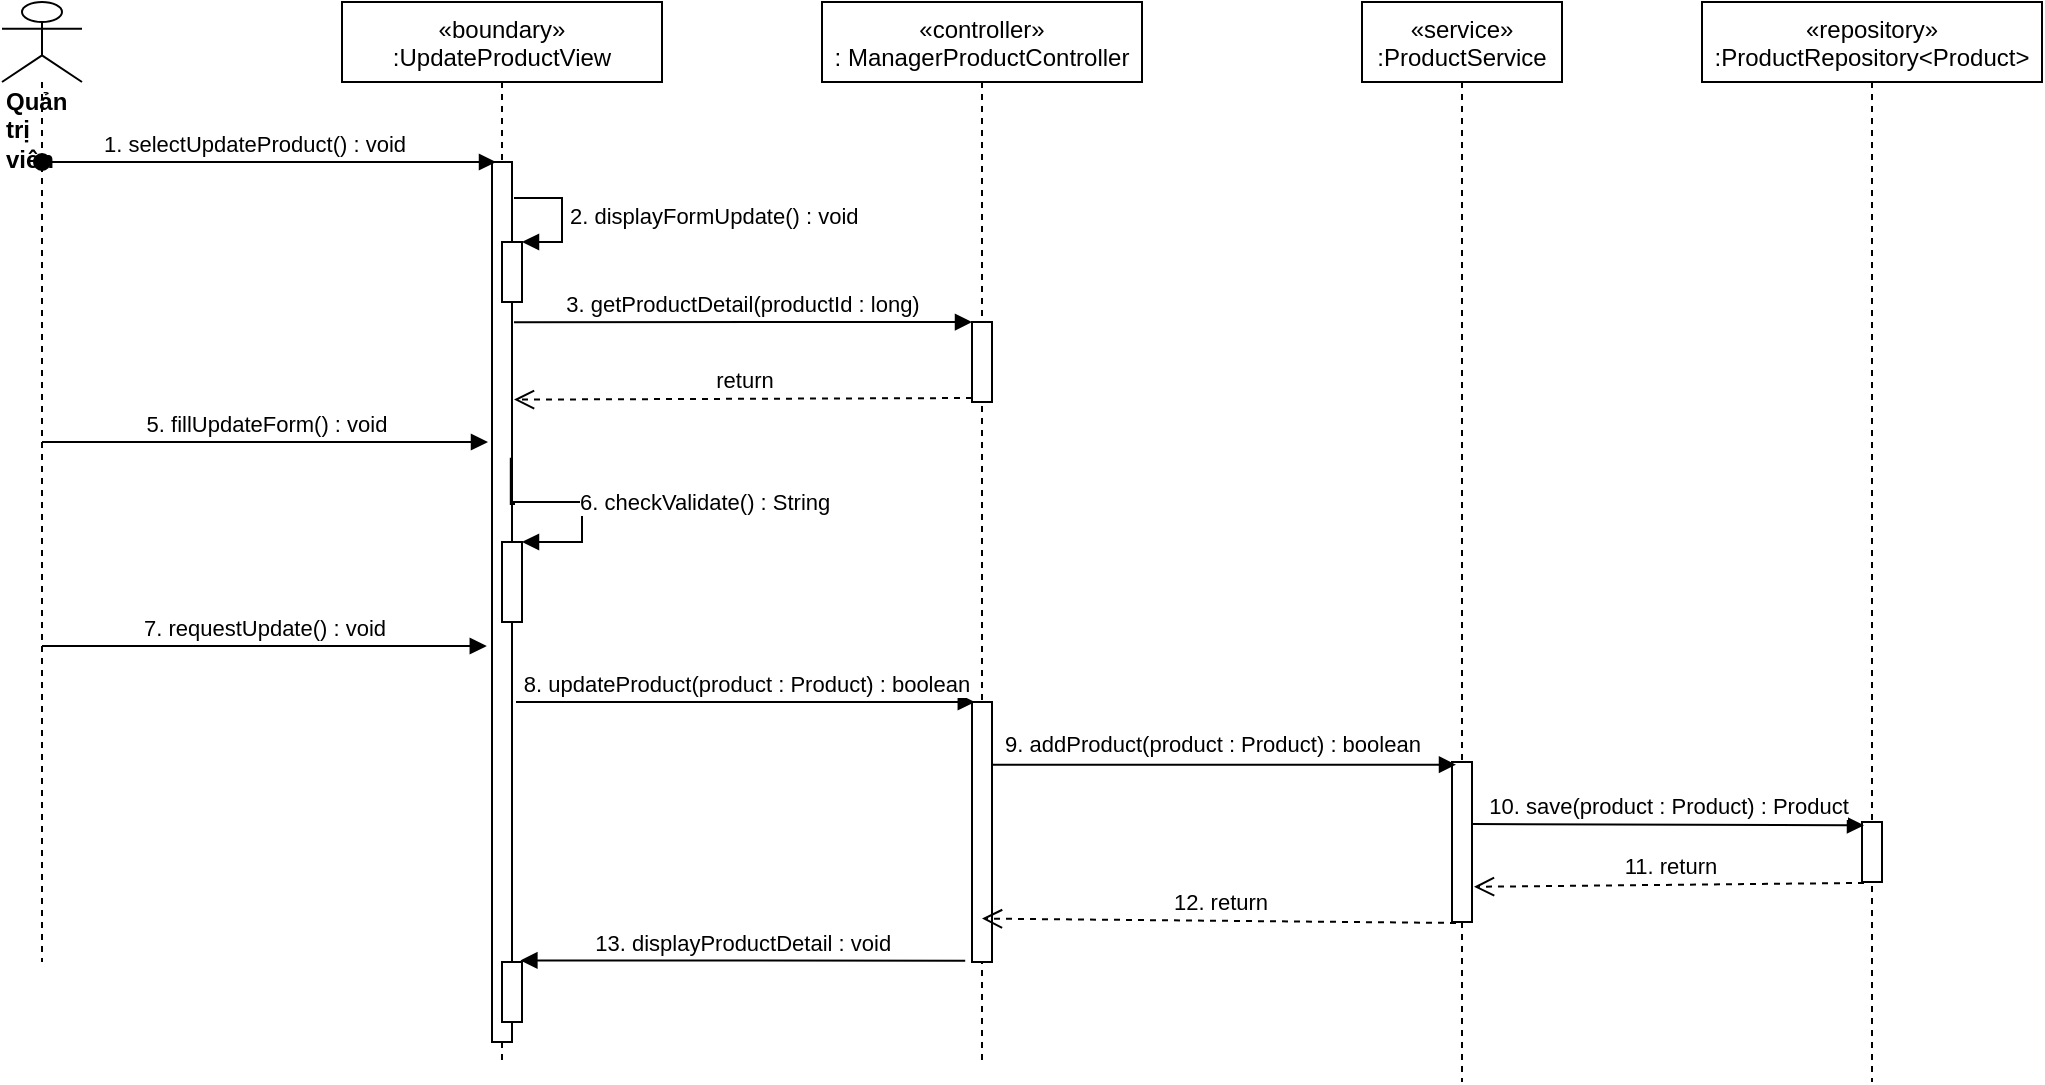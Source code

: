 <mxfile version="14.6.13" type="device"><diagram id="kgpKYQtTHZ0yAKxKKP6v" name="Page-1"><mxGraphModel dx="1108" dy="425" grid="1" gridSize="10" guides="1" tooltips="1" connect="1" arrows="1" fold="1" page="1" pageScale="1" pageWidth="850" pageHeight="1100" math="0" shadow="0"><root><mxCell id="0"/><mxCell id="1" parent="0"/><mxCell id="izOkMD0IfcbqoDiLCpiZ-1" value="«boundary»&#10;:UpdateProductView" style="shape=umlLifeline;perimeter=lifelinePerimeter;container=1;collapsible=0;recursiveResize=0;rounded=0;shadow=0;strokeWidth=1;" parent="1" vertex="1"><mxGeometry x="460" y="80" width="160" height="530" as="geometry"/></mxCell><mxCell id="izOkMD0IfcbqoDiLCpiZ-2" value="" style="points=[];perimeter=orthogonalPerimeter;rounded=0;shadow=0;strokeWidth=1;" parent="izOkMD0IfcbqoDiLCpiZ-1" vertex="1"><mxGeometry x="75" y="80" width="10" height="440" as="geometry"/></mxCell><mxCell id="izOkMD0IfcbqoDiLCpiZ-29" value="" style="html=1;points=[];perimeter=orthogonalPerimeter;" parent="izOkMD0IfcbqoDiLCpiZ-1" vertex="1"><mxGeometry x="80" y="270" width="10" height="40" as="geometry"/></mxCell><mxCell id="izOkMD0IfcbqoDiLCpiZ-30" value="6. checkValidate() : String" style="edgeStyle=orthogonalEdgeStyle;html=1;align=left;spacingLeft=2;endArrow=block;rounded=0;entryX=1;entryY=0;exitX=0.94;exitY=0.336;exitDx=0;exitDy=0;exitPerimeter=0;" parent="izOkMD0IfcbqoDiLCpiZ-1" source="izOkMD0IfcbqoDiLCpiZ-2" target="izOkMD0IfcbqoDiLCpiZ-29" edge="1"><mxGeometry relative="1" as="geometry"><mxPoint x="90" y="250" as="sourcePoint"/><Array as="points"><mxPoint x="86" y="251"/><mxPoint x="86" y="250"/><mxPoint x="120" y="250"/><mxPoint x="120" y="270"/></Array></mxGeometry></mxCell><mxCell id="izOkMD0IfcbqoDiLCpiZ-3" value="«controller»&#10;: ManagerProductController" style="shape=umlLifeline;perimeter=lifelinePerimeter;container=1;collapsible=0;recursiveResize=0;rounded=0;shadow=0;strokeWidth=1;" parent="1" vertex="1"><mxGeometry x="700" y="80" width="160" height="530" as="geometry"/></mxCell><mxCell id="izOkMD0IfcbqoDiLCpiZ-26" value="" style="html=1;points=[];perimeter=orthogonalPerimeter;" parent="izOkMD0IfcbqoDiLCpiZ-3" vertex="1"><mxGeometry x="75" y="160" width="10" height="40" as="geometry"/></mxCell><mxCell id="izOkMD0IfcbqoDiLCpiZ-23" value="" style="points=[];perimeter=orthogonalPerimeter;rounded=0;shadow=0;strokeWidth=1;" parent="izOkMD0IfcbqoDiLCpiZ-3" vertex="1"><mxGeometry x="75" y="350" width="10" height="130" as="geometry"/></mxCell><mxCell id="izOkMD0IfcbqoDiLCpiZ-4" value="&lt;div&gt;&lt;b&gt;Quản trị viên&lt;/b&gt;&lt;/div&gt;" style="shape=umlLifeline;participant=umlActor;perimeter=lifelinePerimeter;whiteSpace=wrap;html=1;container=1;collapsible=0;recursiveResize=0;verticalAlign=top;spacingTop=36;outlineConnect=0;align=left;size=40;" parent="1" vertex="1"><mxGeometry x="290" y="80" width="40" height="480" as="geometry"/></mxCell><mxCell id="izOkMD0IfcbqoDiLCpiZ-5" value="1. selectUpdateProduct() : void" style="verticalAlign=bottom;startArrow=oval;endArrow=block;startSize=8;shadow=0;strokeWidth=1;entryX=0.2;entryY=0;entryDx=0;entryDy=0;entryPerimeter=0;" parent="1" source="izOkMD0IfcbqoDiLCpiZ-4" target="izOkMD0IfcbqoDiLCpiZ-2" edge="1"><mxGeometry x="-0.06" relative="1" as="geometry"><mxPoint x="100" y="170" as="sourcePoint"/><mxPoint as="offset"/><mxPoint x="295.4" y="160.48" as="targetPoint"/></mxGeometry></mxCell><mxCell id="izOkMD0IfcbqoDiLCpiZ-6" value="«service»&#10;:ProductService" style="shape=umlLifeline;perimeter=lifelinePerimeter;container=1;collapsible=0;recursiveResize=0;rounded=0;shadow=0;strokeWidth=1;" parent="1" vertex="1"><mxGeometry x="970" y="80" width="100" height="540" as="geometry"/></mxCell><mxCell id="izOkMD0IfcbqoDiLCpiZ-7" value="" style="points=[];perimeter=orthogonalPerimeter;rounded=0;shadow=0;strokeWidth=1;" parent="izOkMD0IfcbqoDiLCpiZ-6" vertex="1"><mxGeometry x="45" y="380" width="10" height="80" as="geometry"/></mxCell><mxCell id="izOkMD0IfcbqoDiLCpiZ-8" value="" style="html=1;verticalAlign=bottom;endArrow=block;entryX=0.2;entryY=0.017;entryDx=0;entryDy=0;entryPerimeter=0;" parent="1" source="izOkMD0IfcbqoDiLCpiZ-23" target="izOkMD0IfcbqoDiLCpiZ-7" edge="1"><mxGeometry width="80" relative="1" as="geometry"><mxPoint x="609" y="221.68" as="sourcePoint"/><mxPoint x="770" y="222" as="targetPoint"/></mxGeometry></mxCell><mxCell id="izOkMD0IfcbqoDiLCpiZ-9" value="9. addProduct(product : Product) : boolean" style="edgeLabel;html=1;align=center;verticalAlign=middle;resizable=0;points=[];" parent="izOkMD0IfcbqoDiLCpiZ-8" vertex="1" connectable="0"><mxGeometry x="-0.077" y="4" relative="1" as="geometry"><mxPoint x="3" y="-7" as="offset"/></mxGeometry></mxCell><mxCell id="izOkMD0IfcbqoDiLCpiZ-10" value="12. return" style="html=1;verticalAlign=bottom;endArrow=open;dashed=1;endSize=8;exitX=0.2;exitY=1.006;exitDx=0;exitDy=0;exitPerimeter=0;entryX=0.5;entryY=0.833;entryDx=0;entryDy=0;entryPerimeter=0;" parent="1" source="izOkMD0IfcbqoDiLCpiZ-7" target="izOkMD0IfcbqoDiLCpiZ-23" edge="1"><mxGeometry relative="1" as="geometry"><mxPoint x="845" y="261.015" as="sourcePoint"/><mxPoint x="790" y="540" as="targetPoint"/></mxGeometry></mxCell><mxCell id="izOkMD0IfcbqoDiLCpiZ-11" value="13. displayProductDetail : void" style="verticalAlign=bottom;endArrow=block;shadow=0;strokeWidth=1;exitX=-0.34;exitY=0.995;exitDx=0;exitDy=0;exitPerimeter=0;entryX=0.92;entryY=-0.027;entryDx=0;entryDy=0;entryPerimeter=0;" parent="1" source="izOkMD0IfcbqoDiLCpiZ-23" target="izOkMD0IfcbqoDiLCpiZ-25" edge="1"><mxGeometry relative="1" as="geometry"><mxPoint x="550" y="319" as="sourcePoint"/><mxPoint x="560" y="559" as="targetPoint"/></mxGeometry></mxCell><mxCell id="izOkMD0IfcbqoDiLCpiZ-12" value="«repository»&#10;:ProductRepository&lt;Product&gt;" style="shape=umlLifeline;perimeter=lifelinePerimeter;container=1;collapsible=0;recursiveResize=0;rounded=0;shadow=0;strokeWidth=1;" parent="1" vertex="1"><mxGeometry x="1140" y="80" width="170" height="540" as="geometry"/></mxCell><mxCell id="izOkMD0IfcbqoDiLCpiZ-13" value="" style="points=[];perimeter=orthogonalPerimeter;rounded=0;shadow=0;strokeWidth=1;" parent="izOkMD0IfcbqoDiLCpiZ-12" vertex="1"><mxGeometry x="80" y="410" width="10" height="30" as="geometry"/></mxCell><mxCell id="izOkMD0IfcbqoDiLCpiZ-14" value="10. save(product : Product) : Product" style="html=1;verticalAlign=bottom;endArrow=block;entryX=0.1;entryY=0.055;entryDx=0;entryDy=0;entryPerimeter=0;exitX=1;exitY=0.388;exitDx=0;exitDy=0;exitPerimeter=0;" parent="1" target="izOkMD0IfcbqoDiLCpiZ-13" edge="1" source="izOkMD0IfcbqoDiLCpiZ-7"><mxGeometry width="80" relative="1" as="geometry"><mxPoint x="1044" y="492" as="sourcePoint"/><mxPoint x="1010" y="239" as="targetPoint"/></mxGeometry></mxCell><mxCell id="izOkMD0IfcbqoDiLCpiZ-15" value="11. return" style="html=1;verticalAlign=bottom;endArrow=open;dashed=1;endSize=8;exitX=0.1;exitY=1.015;exitDx=0;exitDy=0;exitPerimeter=0;entryX=1.1;entryY=0.78;entryDx=0;entryDy=0;entryPerimeter=0;" parent="1" source="izOkMD0IfcbqoDiLCpiZ-13" target="izOkMD0IfcbqoDiLCpiZ-7" edge="1"><mxGeometry relative="1" as="geometry"><mxPoint x="790" y="300" as="sourcePoint"/><mxPoint x="1080" y="520" as="targetPoint"/></mxGeometry></mxCell><mxCell id="izOkMD0IfcbqoDiLCpiZ-22" value="5. fillUpdateForm() : void" style="html=1;verticalAlign=bottom;endArrow=block;" parent="1" source="izOkMD0IfcbqoDiLCpiZ-4" edge="1"><mxGeometry width="80" relative="1" as="geometry"><mxPoint x="380" y="270" as="sourcePoint"/><mxPoint x="533" y="300" as="targetPoint"/></mxGeometry></mxCell><mxCell id="izOkMD0IfcbqoDiLCpiZ-24" value="8. updateProduct(product : Product) : boolean" style="html=1;verticalAlign=bottom;endArrow=block;entryX=0.14;entryY=0;entryDx=0;entryDy=0;entryPerimeter=0;" parent="1" target="izOkMD0IfcbqoDiLCpiZ-23" edge="1"><mxGeometry width="80" relative="1" as="geometry"><mxPoint x="547" y="430" as="sourcePoint"/><mxPoint x="700" y="370" as="targetPoint"/></mxGeometry></mxCell><mxCell id="izOkMD0IfcbqoDiLCpiZ-25" value="" style="html=1;points=[];perimeter=orthogonalPerimeter;" parent="1" vertex="1"><mxGeometry x="540" y="560" width="10" height="30" as="geometry"/></mxCell><mxCell id="izOkMD0IfcbqoDiLCpiZ-27" value="3. getProductDetail(productId : long)" style="html=1;verticalAlign=bottom;endArrow=block;entryX=0;entryY=0;exitX=1.1;exitY=0.182;exitDx=0;exitDy=0;exitPerimeter=0;" parent="1" source="izOkMD0IfcbqoDiLCpiZ-2" target="izOkMD0IfcbqoDiLCpiZ-26" edge="1"><mxGeometry relative="1" as="geometry"><mxPoint x="665" y="230" as="sourcePoint"/></mxGeometry></mxCell><mxCell id="izOkMD0IfcbqoDiLCpiZ-28" value="return" style="html=1;verticalAlign=bottom;endArrow=open;dashed=1;endSize=8;exitX=0;exitY=0.95;entryX=1.1;entryY=0.27;entryDx=0;entryDy=0;entryPerimeter=0;" parent="1" source="izOkMD0IfcbqoDiLCpiZ-26" target="izOkMD0IfcbqoDiLCpiZ-2" edge="1"><mxGeometry relative="1" as="geometry"><mxPoint x="560" y="268" as="targetPoint"/></mxGeometry></mxCell><mxCell id="izOkMD0IfcbqoDiLCpiZ-31" value="7. requestUpdate() : void" style="html=1;verticalAlign=bottom;endArrow=block;entryX=-0.26;entryY=0.55;entryDx=0;entryDy=0;entryPerimeter=0;" parent="1" source="izOkMD0IfcbqoDiLCpiZ-4" target="izOkMD0IfcbqoDiLCpiZ-2" edge="1"><mxGeometry width="80" relative="1" as="geometry"><mxPoint x="510" y="370" as="sourcePoint"/><mxPoint x="490" y="370" as="targetPoint"/></mxGeometry></mxCell><mxCell id="7-4rSN9eBlMm5sdSCidx-1" value="" style="html=1;points=[];perimeter=orthogonalPerimeter;" vertex="1" parent="1"><mxGeometry x="540" y="200" width="10" height="30" as="geometry"/></mxCell><mxCell id="7-4rSN9eBlMm5sdSCidx-2" value="2. displayFormUpdate() : void" style="edgeStyle=orthogonalEdgeStyle;html=1;align=left;spacingLeft=2;endArrow=block;rounded=0;entryX=1;entryY=0;exitX=1.1;exitY=0.041;exitDx=0;exitDy=0;exitPerimeter=0;" edge="1" target="7-4rSN9eBlMm5sdSCidx-1" parent="1" source="izOkMD0IfcbqoDiLCpiZ-2"><mxGeometry relative="1" as="geometry"><mxPoint x="550" y="180" as="sourcePoint"/><Array as="points"><mxPoint x="570" y="178"/><mxPoint x="570" y="200"/></Array></mxGeometry></mxCell></root></mxGraphModel></diagram></mxfile>